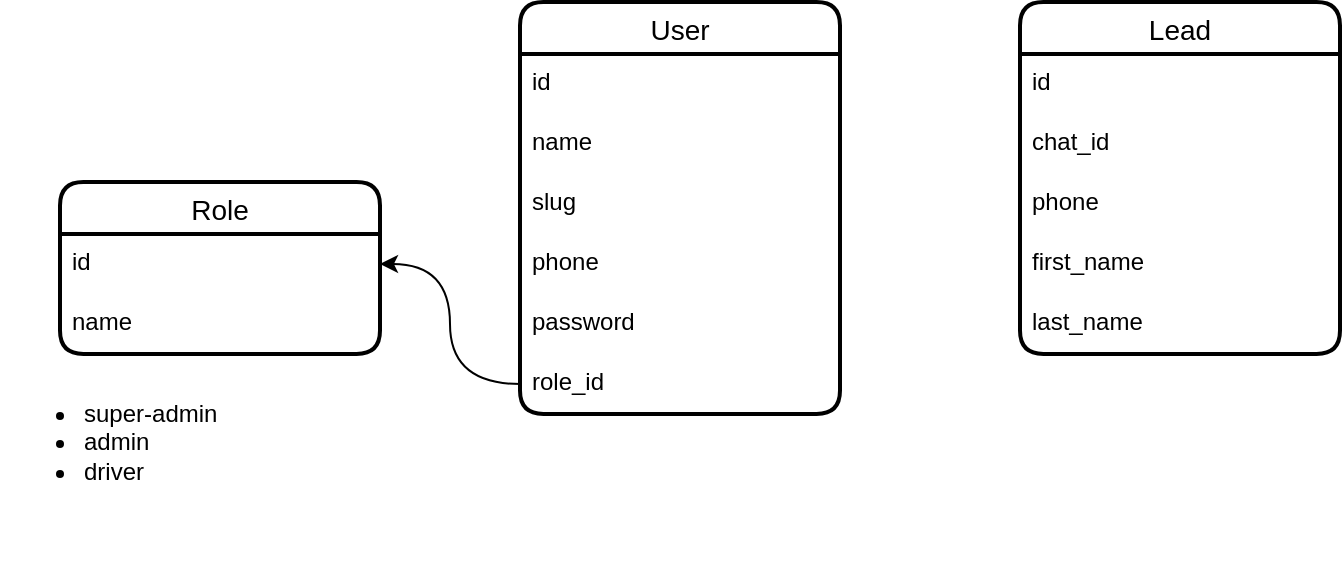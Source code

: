 <mxfile version="22.0.4" type="github">
  <diagram name="Страница — 1" id="nPKgQsTqUa-yREv4XHLt">
    <mxGraphModel dx="2473" dy="429" grid="1" gridSize="10" guides="1" tooltips="1" connect="1" arrows="1" fold="1" page="1" pageScale="1" pageWidth="827" pageHeight="1169" math="0" shadow="0">
      <root>
        <mxCell id="0" />
        <mxCell id="1" parent="0" />
        <mxCell id="25akcrkQSWf7glZGq-xv-1" value="User" style="swimlane;fontStyle=0;childLayout=stackLayout;horizontal=1;startSize=26;horizontalStack=0;resizeParent=1;resizeParentMax=0;resizeLast=0;collapsible=1;marginBottom=0;align=center;fontSize=14;strokeWidth=2;rounded=1;shadow=0;glass=0;swimlaneLine=1;" parent="1" vertex="1">
          <mxGeometry x="-1380" y="640" width="160" height="206" as="geometry" />
        </mxCell>
        <mxCell id="25akcrkQSWf7glZGq-xv-2" value="id" style="text;strokeColor=none;fillColor=none;spacingLeft=4;spacingRight=4;overflow=hidden;rotatable=0;points=[[0,0.5],[1,0.5]];portConstraint=eastwest;fontSize=12;whiteSpace=wrap;html=1;" parent="25akcrkQSWf7glZGq-xv-1" vertex="1">
          <mxGeometry y="26" width="160" height="30" as="geometry" />
        </mxCell>
        <mxCell id="25akcrkQSWf7glZGq-xv-3" value="name" style="text;strokeColor=none;fillColor=none;spacingLeft=4;spacingRight=4;overflow=hidden;rotatable=0;points=[[0,0.5],[1,0.5]];portConstraint=eastwest;fontSize=12;whiteSpace=wrap;html=1;" parent="25akcrkQSWf7glZGq-xv-1" vertex="1">
          <mxGeometry y="56" width="160" height="30" as="geometry" />
        </mxCell>
        <mxCell id="25akcrkQSWf7glZGq-xv-4" value="slug" style="text;strokeColor=none;fillColor=none;spacingLeft=4;spacingRight=4;overflow=hidden;rotatable=0;points=[[0,0.5],[1,0.5]];portConstraint=eastwest;fontSize=12;whiteSpace=wrap;html=1;" parent="25akcrkQSWf7glZGq-xv-1" vertex="1">
          <mxGeometry y="86" width="160" height="30" as="geometry" />
        </mxCell>
        <mxCell id="25akcrkQSWf7glZGq-xv-5" value="phone" style="text;strokeColor=none;fillColor=none;spacingLeft=4;spacingRight=4;overflow=hidden;rotatable=0;points=[[0,0.5],[1,0.5]];portConstraint=eastwest;fontSize=12;whiteSpace=wrap;html=1;" parent="25akcrkQSWf7glZGq-xv-1" vertex="1">
          <mxGeometry y="116" width="160" height="30" as="geometry" />
        </mxCell>
        <mxCell id="25akcrkQSWf7glZGq-xv-6" value="password" style="text;strokeColor=none;fillColor=none;spacingLeft=4;spacingRight=4;overflow=hidden;rotatable=0;points=[[0,0.5],[1,0.5]];portConstraint=eastwest;fontSize=12;whiteSpace=wrap;html=1;" parent="25akcrkQSWf7glZGq-xv-1" vertex="1">
          <mxGeometry y="146" width="160" height="30" as="geometry" />
        </mxCell>
        <mxCell id="25akcrkQSWf7glZGq-xv-7" value="role_id" style="text;strokeColor=none;fillColor=none;spacingLeft=4;spacingRight=4;overflow=hidden;rotatable=0;points=[[0,0.5],[1,0.5]];portConstraint=eastwest;fontSize=12;whiteSpace=wrap;html=1;" parent="25akcrkQSWf7glZGq-xv-1" vertex="1">
          <mxGeometry y="176" width="160" height="30" as="geometry" />
        </mxCell>
        <mxCell id="25akcrkQSWf7glZGq-xv-8" value="Role" style="swimlane;fontStyle=0;childLayout=stackLayout;horizontal=1;startSize=26;horizontalStack=0;resizeParent=1;resizeParentMax=0;resizeLast=0;collapsible=1;marginBottom=0;align=center;fontSize=14;strokeWidth=2;rounded=1;shadow=0;glass=0;swimlaneLine=1;" parent="1" vertex="1">
          <mxGeometry x="-1610" y="730" width="160" height="86" as="geometry" />
        </mxCell>
        <mxCell id="25akcrkQSWf7glZGq-xv-9" value="id" style="text;strokeColor=none;fillColor=none;spacingLeft=4;spacingRight=4;overflow=hidden;rotatable=0;points=[[0,0.5],[1,0.5]];portConstraint=eastwest;fontSize=12;whiteSpace=wrap;html=1;" parent="25akcrkQSWf7glZGq-xv-8" vertex="1">
          <mxGeometry y="26" width="160" height="30" as="geometry" />
        </mxCell>
        <mxCell id="25akcrkQSWf7glZGq-xv-10" value="name" style="text;strokeColor=none;fillColor=none;spacingLeft=4;spacingRight=4;overflow=hidden;rotatable=0;points=[[0,0.5],[1,0.5]];portConstraint=eastwest;fontSize=12;whiteSpace=wrap;html=1;" parent="25akcrkQSWf7glZGq-xv-8" vertex="1">
          <mxGeometry y="56" width="160" height="30" as="geometry" />
        </mxCell>
        <mxCell id="25akcrkQSWf7glZGq-xv-11" style="edgeStyle=orthogonalEdgeStyle;rounded=0;orthogonalLoop=1;jettySize=auto;html=1;entryX=1;entryY=0.5;entryDx=0;entryDy=0;curved=1;" parent="1" source="25akcrkQSWf7glZGq-xv-7" target="25akcrkQSWf7glZGq-xv-9" edge="1">
          <mxGeometry relative="1" as="geometry" />
        </mxCell>
        <mxCell id="SCiiHCAv5geelPgDRof5-1" value="&lt;ul&gt;&lt;li&gt;super-admin&lt;/li&gt;&lt;li&gt;admin&lt;/li&gt;&lt;li&gt;driver&lt;/li&gt;&lt;/ul&gt;" style="text;strokeColor=none;fillColor=none;html=1;whiteSpace=wrap;verticalAlign=middle;overflow=hidden;" vertex="1" parent="1">
          <mxGeometry x="-1640" y="800" width="233" height="120" as="geometry" />
        </mxCell>
        <mxCell id="SCiiHCAv5geelPgDRof5-3" value="Lead" style="swimlane;fontStyle=0;childLayout=stackLayout;horizontal=1;startSize=26;horizontalStack=0;resizeParent=1;resizeParentMax=0;resizeLast=0;collapsible=1;marginBottom=0;align=center;fontSize=14;strokeWidth=2;rounded=1;shadow=0;glass=0;swimlaneLine=1;" vertex="1" parent="1">
          <mxGeometry x="-1130" y="640" width="160" height="176" as="geometry" />
        </mxCell>
        <mxCell id="SCiiHCAv5geelPgDRof5-4" value="id" style="text;strokeColor=none;fillColor=none;spacingLeft=4;spacingRight=4;overflow=hidden;rotatable=0;points=[[0,0.5],[1,0.5]];portConstraint=eastwest;fontSize=12;whiteSpace=wrap;html=1;" vertex="1" parent="SCiiHCAv5geelPgDRof5-3">
          <mxGeometry y="26" width="160" height="30" as="geometry" />
        </mxCell>
        <mxCell id="SCiiHCAv5geelPgDRof5-5" value="chat_id" style="text;strokeColor=none;fillColor=none;spacingLeft=4;spacingRight=4;overflow=hidden;rotatable=0;points=[[0,0.5],[1,0.5]];portConstraint=eastwest;fontSize=12;whiteSpace=wrap;html=1;" vertex="1" parent="SCiiHCAv5geelPgDRof5-3">
          <mxGeometry y="56" width="160" height="30" as="geometry" />
        </mxCell>
        <mxCell id="SCiiHCAv5geelPgDRof5-7" value="phone" style="text;strokeColor=none;fillColor=none;spacingLeft=4;spacingRight=4;overflow=hidden;rotatable=0;points=[[0,0.5],[1,0.5]];portConstraint=eastwest;fontSize=12;whiteSpace=wrap;html=1;" vertex="1" parent="SCiiHCAv5geelPgDRof5-3">
          <mxGeometry y="86" width="160" height="30" as="geometry" />
        </mxCell>
        <mxCell id="SCiiHCAv5geelPgDRof5-10" value="first_name" style="text;strokeColor=none;fillColor=none;spacingLeft=4;spacingRight=4;overflow=hidden;rotatable=0;points=[[0,0.5],[1,0.5]];portConstraint=eastwest;fontSize=12;whiteSpace=wrap;html=1;" vertex="1" parent="SCiiHCAv5geelPgDRof5-3">
          <mxGeometry y="116" width="160" height="30" as="geometry" />
        </mxCell>
        <mxCell id="SCiiHCAv5geelPgDRof5-11" value="last_name" style="text;strokeColor=none;fillColor=none;spacingLeft=4;spacingRight=4;overflow=hidden;rotatable=0;points=[[0,0.5],[1,0.5]];portConstraint=eastwest;fontSize=12;whiteSpace=wrap;html=1;" vertex="1" parent="SCiiHCAv5geelPgDRof5-3">
          <mxGeometry y="146" width="160" height="30" as="geometry" />
        </mxCell>
      </root>
    </mxGraphModel>
  </diagram>
</mxfile>
